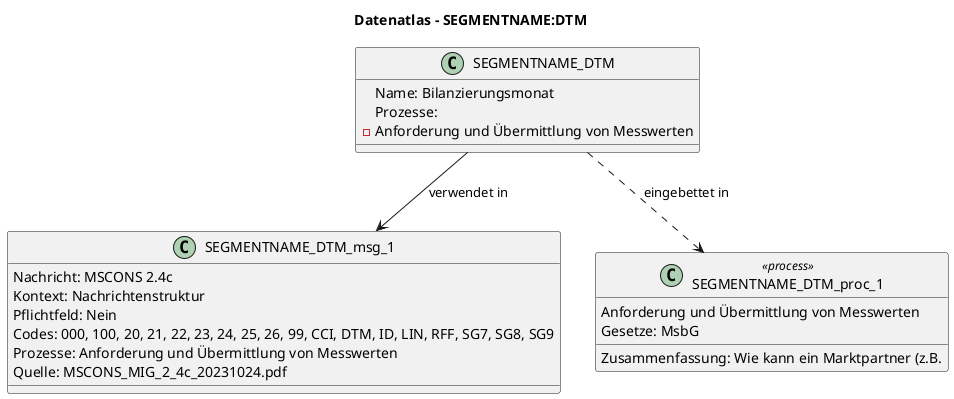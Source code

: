 @startuml
title Datenatlas – SEGMENTNAME:DTM
class SEGMENTNAME_DTM {
  Name: Bilanzierungsmonat
  Prozesse:
    - Anforderung und Übermittlung von Messwerten
}
class SEGMENTNAME_DTM_msg_1 {
  Nachricht: MSCONS 2.4c
  Kontext: Nachrichtenstruktur
  Pflichtfeld: Nein
  Codes: 000, 100, 20, 21, 22, 23, 24, 25, 26, 99, CCI, DTM, ID, LIN, RFF, SG7, SG8, SG9
  Prozesse: Anforderung und Übermittlung von Messwerten
  Quelle: MSCONS_MIG_2_4c_20231024.pdf
}
SEGMENTNAME_DTM --> SEGMENTNAME_DTM_msg_1 : verwendet in
class SEGMENTNAME_DTM_proc_1 <<process>> {
  Anforderung und Übermittlung von Messwerten
  Gesetze: MsbG
  Zusammenfassung: Wie kann ein Marktpartner (z.B.
}
SEGMENTNAME_DTM ..> SEGMENTNAME_DTM_proc_1 : eingebettet in
@enduml